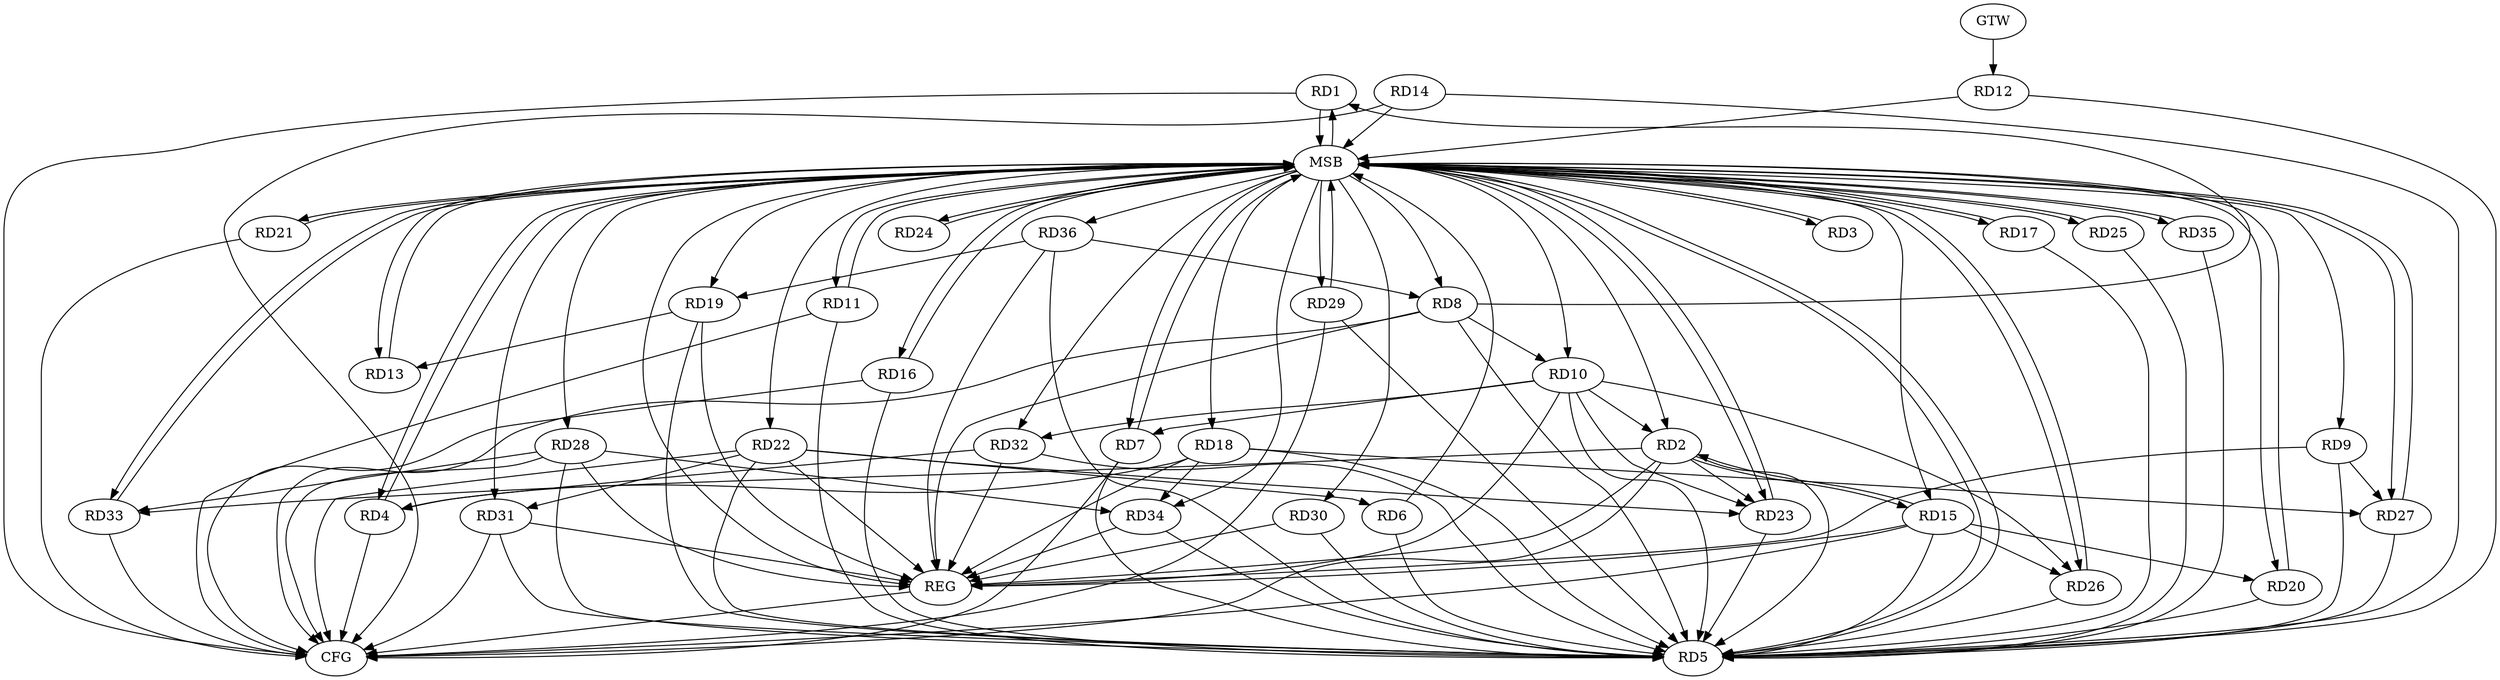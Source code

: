 strict digraph G {
  RD1 [ label="RD1" ];
  RD2 [ label="RD2" ];
  RD3 [ label="RD3" ];
  RD4 [ label="RD4" ];
  RD5 [ label="RD5" ];
  RD6 [ label="RD6" ];
  RD7 [ label="RD7" ];
  RD8 [ label="RD8" ];
  RD9 [ label="RD9" ];
  RD10 [ label="RD10" ];
  RD11 [ label="RD11" ];
  RD12 [ label="RD12" ];
  RD13 [ label="RD13" ];
  RD14 [ label="RD14" ];
  RD15 [ label="RD15" ];
  RD16 [ label="RD16" ];
  RD17 [ label="RD17" ];
  RD18 [ label="RD18" ];
  RD19 [ label="RD19" ];
  RD20 [ label="RD20" ];
  RD21 [ label="RD21" ];
  RD22 [ label="RD22" ];
  RD23 [ label="RD23" ];
  RD24 [ label="RD24" ];
  RD25 [ label="RD25" ];
  RD26 [ label="RD26" ];
  RD27 [ label="RD27" ];
  RD28 [ label="RD28" ];
  RD29 [ label="RD29" ];
  RD30 [ label="RD30" ];
  RD31 [ label="RD31" ];
  RD32 [ label="RD32" ];
  RD33 [ label="RD33" ];
  RD34 [ label="RD34" ];
  RD35 [ label="RD35" ];
  RD36 [ label="RD36" ];
  GTW [ label="GTW" ];
  REG [ label="REG" ];
  MSB [ label="MSB" ];
  CFG [ label="CFG" ];
  RD8 -> RD1;
  RD10 -> RD2;
  RD2 -> RD15;
  RD15 -> RD2;
  RD2 -> RD23;
  RD2 -> RD33;
  RD18 -> RD4;
  RD32 -> RD4;
  RD18 -> RD5;
  RD22 -> RD5;
  RD28 -> RD5;
  RD30 -> RD5;
  RD22 -> RD6;
  RD10 -> RD7;
  RD8 -> RD10;
  RD36 -> RD8;
  RD9 -> RD27;
  RD10 -> RD23;
  RD10 -> RD26;
  RD10 -> RD32;
  RD19 -> RD13;
  RD15 -> RD20;
  RD15 -> RD26;
  RD18 -> RD27;
  RD18 -> RD34;
  RD36 -> RD19;
  RD22 -> RD23;
  RD22 -> RD31;
  RD28 -> RD33;
  RD28 -> RD34;
  GTW -> RD12;
  RD2 -> REG;
  RD8 -> REG;
  RD9 -> REG;
  RD10 -> REG;
  RD15 -> REG;
  RD18 -> REG;
  RD19 -> REG;
  RD22 -> REG;
  RD28 -> REG;
  RD30 -> REG;
  RD31 -> REG;
  RD32 -> REG;
  RD34 -> REG;
  RD36 -> REG;
  RD1 -> MSB;
  MSB -> RD23;
  MSB -> REG;
  RD3 -> MSB;
  MSB -> RD2;
  MSB -> RD9;
  MSB -> RD13;
  MSB -> RD16;
  MSB -> RD17;
  RD4 -> MSB;
  MSB -> RD27;
  MSB -> RD28;
  MSB -> RD30;
  MSB -> RD34;
  RD5 -> MSB;
  MSB -> RD10;
  MSB -> RD18;
  RD6 -> MSB;
  MSB -> RD25;
  RD7 -> MSB;
  MSB -> RD5;
  MSB -> RD8;
  MSB -> RD19;
  RD11 -> MSB;
  MSB -> RD1;
  MSB -> RD4;
  MSB -> RD36;
  RD12 -> MSB;
  MSB -> RD3;
  MSB -> RD32;
  RD13 -> MSB;
  MSB -> RD7;
  MSB -> RD20;
  RD14 -> MSB;
  MSB -> RD21;
  MSB -> RD29;
  MSB -> RD35;
  RD16 -> MSB;
  MSB -> RD15;
  MSB -> RD26;
  RD17 -> MSB;
  MSB -> RD11;
  RD20 -> MSB;
  MSB -> RD31;
  RD21 -> MSB;
  MSB -> RD33;
  RD23 -> MSB;
  RD24 -> MSB;
  MSB -> RD22;
  RD25 -> MSB;
  RD26 -> MSB;
  RD27 -> MSB;
  MSB -> RD24;
  RD29 -> MSB;
  RD33 -> MSB;
  RD35 -> MSB;
  RD21 -> CFG;
  RD22 -> CFG;
  RD11 -> CFG;
  RD31 -> CFG;
  RD8 -> CFG;
  RD28 -> CFG;
  RD16 -> CFG;
  RD1 -> CFG;
  RD2 -> CFG;
  RD7 -> CFG;
  RD33 -> CFG;
  RD29 -> CFG;
  RD15 -> CFG;
  RD14 -> CFG;
  RD4 -> CFG;
  REG -> CFG;
  RD23 -> RD5;
  RD9 -> RD5;
  RD32 -> RD5;
  RD26 -> RD5;
  RD20 -> RD5;
  RD36 -> RD5;
  RD7 -> RD5;
  RD16 -> RD5;
  RD14 -> RD5;
  RD29 -> RD5;
  RD6 -> RD5;
  RD12 -> RD5;
  RD19 -> RD5;
  RD10 -> RD5;
  RD35 -> RD5;
  RD11 -> RD5;
  RD25 -> RD5;
  RD17 -> RD5;
  RD31 -> RD5;
  RD34 -> RD5;
  RD27 -> RD5;
  RD15 -> RD5;
  RD8 -> RD5;
  RD2 -> RD5;
}
